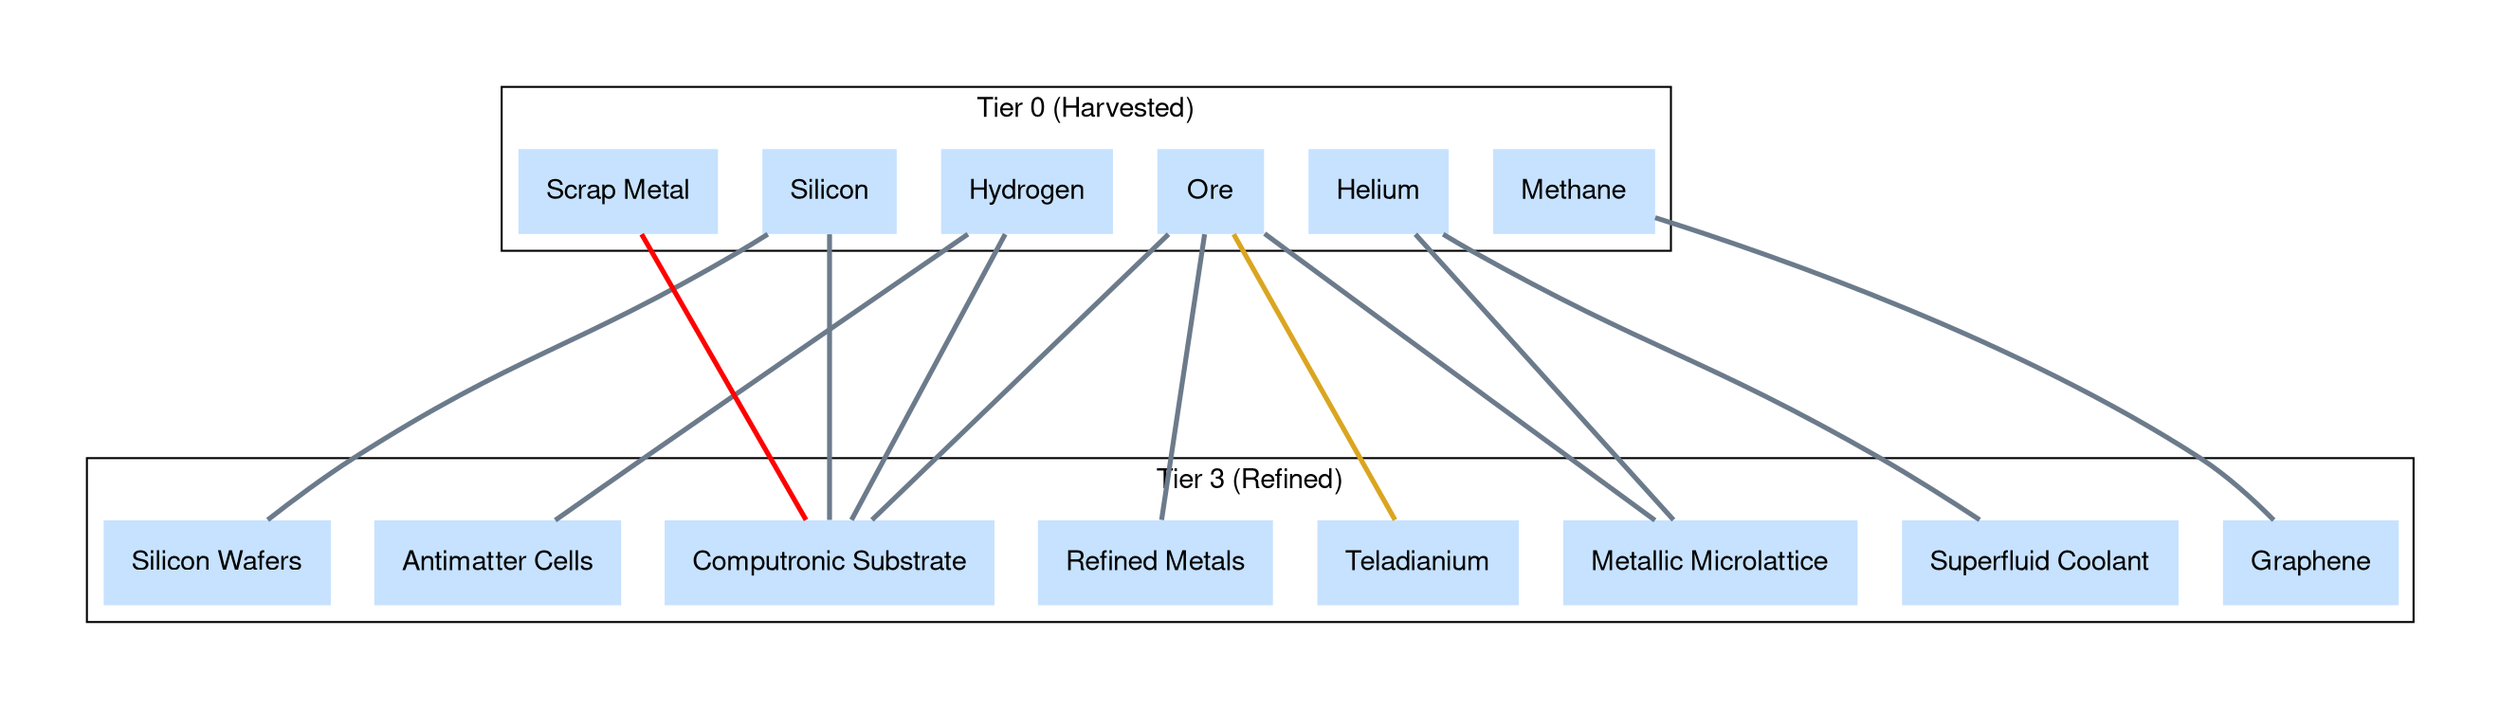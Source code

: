 graph "X4 Economy" {
	compound=true fontname="Helvetica,Arial,sans-serif"
	graph [nodesep=0.3 pad=0.5 ranksep=2]
	node [color=slategray1 fontname="Helvetica,Arial,sans-serif" margin=0.2 penwidth=0 shape=record style=filled]
	edge [fontname="Helvetica,Arial,sans-serif" penwidth=2.5]
	subgraph 0 {
		cluster=true label="Tier 0 (Harvested)"
		Helium [colour=lightsteelblue2]
		Methane [colour=lightsteelblue2]
		Ore [colour=lightsteelblue2]
		Hydrogen [colour=lightsteelblue2]
		Silicon [colour=lightsteelblue2]
		"Scrap Metal" [colour=lightsteelblue2]
	}
	subgraph 1 {
		cluster=true label="Tier 1 (Basic Food)"
	}
	subgraph 2 {
		cluster=true label="Tier 2 (Food and Drugs)"
	}
	subgraph 3 {
		cluster=true label="Tier 3 (Refined)"
		"Superfluid Coolant" [colour=lightsteelblue2]
		Graphene [colour=lightsteelblue2]
		"Refined Metals" [colour=lightsteelblue2]
		Teladianium [colour=lightsteelblue2]
		"Antimatter Cells" [colour=lightsteelblue2]
		"Silicon Wafers" [colour=lightsteelblue2]
		"Computronic Substrate" [colour=lightsteelblue2]
		"Metallic Microlattice" [colour=lightsteelblue2]
	}
	subgraph 4 {
		cluster=true label="Tier 4 (Advanced)"
	}
	subgraph 5 {
		cluster=true label="Tier 5 (Components)"
	}
	subgraph 6 {
		cluster=true label="Tier 6 (Equipment)"
	}
	Helium -- "Superfluid Coolant" [color=slategray4 constraint=true]
	Methane -- Graphene [color=slategray4 constraint=true]
	Ore -- "Refined Metals" [color=slategray4 constraint=true]
	Ore -- Teladianium [color=goldenrod constraint=true]
	Hydrogen -- "Antimatter Cells" [color=slategray4 constraint=true]
	Silicon -- "Silicon Wafers" [color=slategray4 constraint=true]
	Hydrogen -- "Computronic Substrate" [color=slategray4 constraint=true]
	Ore -- "Computronic Substrate" [color=slategray4 constraint=true]
	Silicon -- "Computronic Substrate" [color=slategray4 constraint=true]
	"Scrap Metal" -- "Computronic Substrate" [color=red constraint=false]
	Helium -- "Metallic Microlattice" [color=slategray4 constraint=true]
	Ore -- "Metallic Microlattice" [color=slategray4 constraint=true]
}
